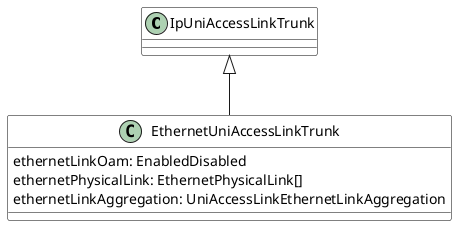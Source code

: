 @startuml

skinparam {
    ClassBackgroundColor White
    ClassBorderColor Black
}


class IpUniAccessLinkTrunk {

}


class EthernetUniAccessLinkTrunk {

    ethernetLinkOam: EnabledDisabled
    ethernetPhysicalLink: EthernetPhysicalLink[]
    ethernetLinkAggregation: UniAccessLinkEthernetLinkAggregation
}
IpUniAccessLinkTrunk <|-- EthernetUniAccessLinkTrunk
@enduml